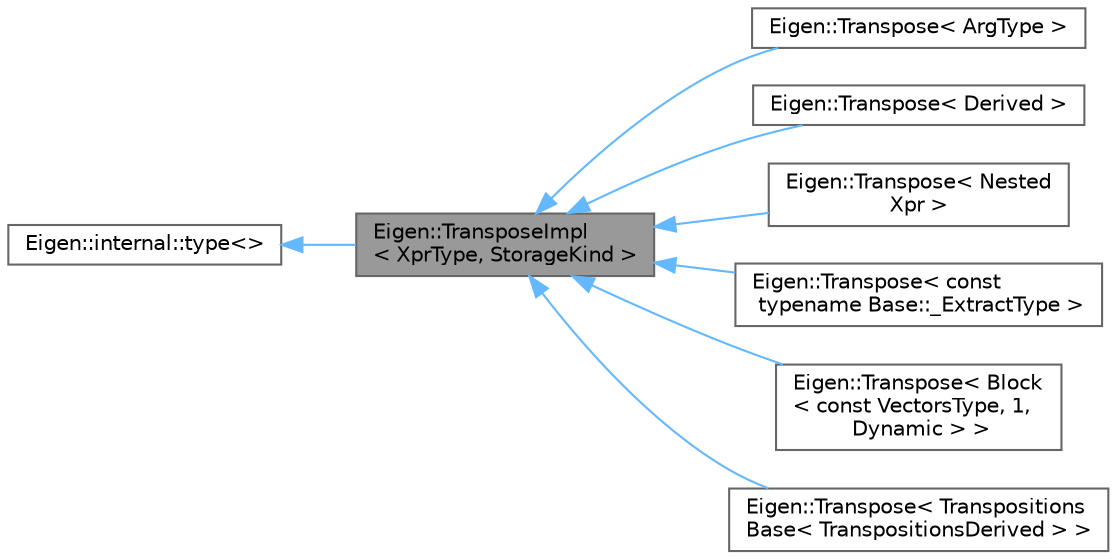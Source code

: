 digraph "Eigen::TransposeImpl&lt; XprType, StorageKind &gt;"
{
 // LATEX_PDF_SIZE
  bgcolor="transparent";
  edge [fontname=Helvetica,fontsize=10,labelfontname=Helvetica,labelfontsize=10];
  node [fontname=Helvetica,fontsize=10,shape=box,height=0.2,width=0.4];
  rankdir="LR";
  Node1 [id="Node000001",label="Eigen::TransposeImpl\l\< XprType, StorageKind \>",height=0.2,width=0.4,color="gray40", fillcolor="grey60", style="filled", fontcolor="black",tooltip=" "];
  Node2 -> Node1 [id="edge1_Node000001_Node000002",dir="back",color="steelblue1",style="solid",tooltip=" "];
  Node2 [id="Node000002",label="Eigen::internal::type\<\>",height=0.2,width=0.4,color="gray40", fillcolor="white", style="filled",URL="$struct_eigen_1_1internal_1_1generic__xpr__base.html",tooltip=" "];
  Node1 -> Node3 [id="edge2_Node000001_Node000003",dir="back",color="steelblue1",style="solid",tooltip=" "];
  Node3 [id="Node000003",label="Eigen::Transpose\< ArgType \>",height=0.2,width=0.4,color="gray40", fillcolor="white", style="filled",URL="$class_eigen_1_1_transpose.html",tooltip=" "];
  Node1 -> Node4 [id="edge3_Node000001_Node000004",dir="back",color="steelblue1",style="solid",tooltip=" "];
  Node4 [id="Node000004",label="Eigen::Transpose\< Derived \>",height=0.2,width=0.4,color="gray40", fillcolor="white", style="filled",URL="$class_eigen_1_1_transpose.html",tooltip=" "];
  Node1 -> Node5 [id="edge4_Node000001_Node000005",dir="back",color="steelblue1",style="solid",tooltip=" "];
  Node5 [id="Node000005",label="Eigen::Transpose\< Nested\lXpr \>",height=0.2,width=0.4,color="gray40", fillcolor="white", style="filled",URL="$class_eigen_1_1_transpose.html",tooltip=" "];
  Node1 -> Node6 [id="edge5_Node000001_Node000006",dir="back",color="steelblue1",style="solid",tooltip=" "];
  Node6 [id="Node000006",label="Eigen::Transpose\< const\l typename Base::_ExtractType \>",height=0.2,width=0.4,color="gray40", fillcolor="white", style="filled",URL="$class_eigen_1_1_transpose.html",tooltip=" "];
  Node1 -> Node7 [id="edge6_Node000001_Node000007",dir="back",color="steelblue1",style="solid",tooltip=" "];
  Node7 [id="Node000007",label="Eigen::Transpose\< Block\l\< const VectorsType, 1,\l Dynamic \> \>",height=0.2,width=0.4,color="gray40", fillcolor="white", style="filled",URL="$class_eigen_1_1_transpose.html",tooltip=" "];
  Node1 -> Node8 [id="edge7_Node000001_Node000008",dir="back",color="steelblue1",style="solid",tooltip=" "];
  Node8 [id="Node000008",label="Eigen::Transpose\< Transpositions\lBase\< TranspositionsDerived \> \>",height=0.2,width=0.4,color="gray40", fillcolor="white", style="filled",URL="$class_eigen_1_1_transpose_3_01_transpositions_base_3_01_transpositions_derived_01_4_01_4.html",tooltip=" "];
}
